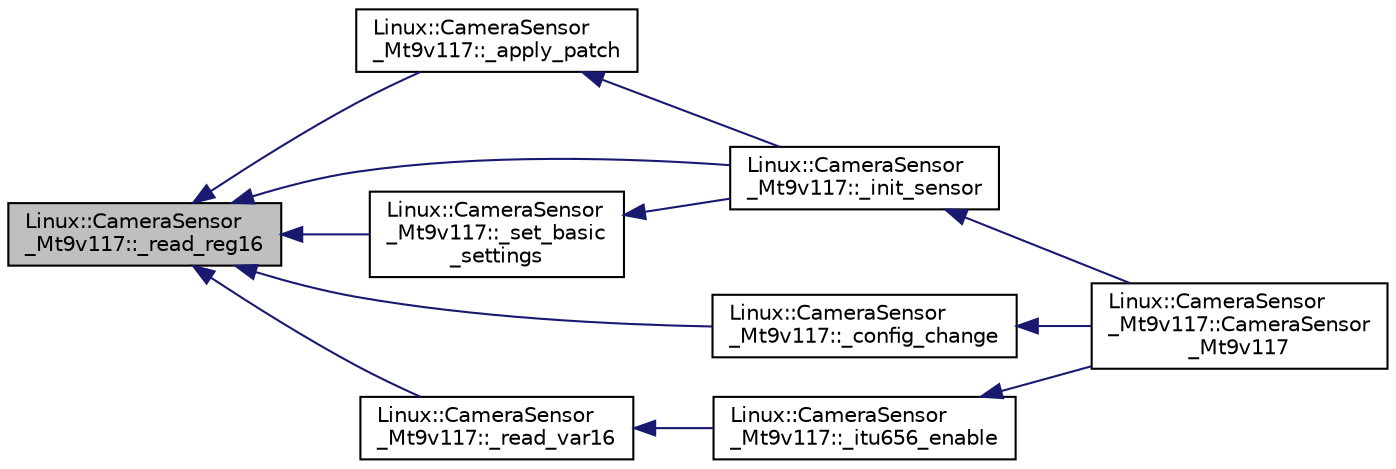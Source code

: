 digraph "Linux::CameraSensor_Mt9v117::_read_reg16"
{
 // INTERACTIVE_SVG=YES
  edge [fontname="Helvetica",fontsize="10",labelfontname="Helvetica",labelfontsize="10"];
  node [fontname="Helvetica",fontsize="10",shape=record];
  rankdir="LR";
  Node1 [label="Linux::CameraSensor\l_Mt9v117::_read_reg16",height=0.2,width=0.4,color="black", fillcolor="grey75", style="filled", fontcolor="black"];
  Node1 -> Node2 [dir="back",color="midnightblue",fontsize="10",style="solid",fontname="Helvetica"];
  Node2 [label="Linux::CameraSensor\l_Mt9v117::_apply_patch",height=0.2,width=0.4,color="black", fillcolor="white", style="filled",URL="$classLinux_1_1CameraSensor__Mt9v117.html#a666ab9d06d1edbbfa6cfbae7c4ee2f07"];
  Node2 -> Node3 [dir="back",color="midnightblue",fontsize="10",style="solid",fontname="Helvetica"];
  Node3 [label="Linux::CameraSensor\l_Mt9v117::_init_sensor",height=0.2,width=0.4,color="black", fillcolor="white", style="filled",URL="$classLinux_1_1CameraSensor__Mt9v117.html#a670cb690c11f5b6cbd61db4b40e07574"];
  Node3 -> Node4 [dir="back",color="midnightblue",fontsize="10",style="solid",fontname="Helvetica"];
  Node4 [label="Linux::CameraSensor\l_Mt9v117::CameraSensor\l_Mt9v117",height=0.2,width=0.4,color="black", fillcolor="white", style="filled",URL="$classLinux_1_1CameraSensor__Mt9v117.html#a4ca64405fd0ece45d76b844a14eb2f5f"];
  Node1 -> Node5 [dir="back",color="midnightblue",fontsize="10",style="solid",fontname="Helvetica"];
  Node5 [label="Linux::CameraSensor\l_Mt9v117::_config_change",height=0.2,width=0.4,color="black", fillcolor="white", style="filled",URL="$classLinux_1_1CameraSensor__Mt9v117.html#affe52dd43ffd4314998e1242242a82ef"];
  Node5 -> Node4 [dir="back",color="midnightblue",fontsize="10",style="solid",fontname="Helvetica"];
  Node1 -> Node3 [dir="back",color="midnightblue",fontsize="10",style="solid",fontname="Helvetica"];
  Node1 -> Node6 [dir="back",color="midnightblue",fontsize="10",style="solid",fontname="Helvetica"];
  Node6 [label="Linux::CameraSensor\l_Mt9v117::_read_var16",height=0.2,width=0.4,color="black", fillcolor="white", style="filled",URL="$classLinux_1_1CameraSensor__Mt9v117.html#a56900a92c0d73296819204d23af99669"];
  Node6 -> Node7 [dir="back",color="midnightblue",fontsize="10",style="solid",fontname="Helvetica"];
  Node7 [label="Linux::CameraSensor\l_Mt9v117::_itu656_enable",height=0.2,width=0.4,color="black", fillcolor="white", style="filled",URL="$classLinux_1_1CameraSensor__Mt9v117.html#ac621d6ac4a232d794d76a1aa53051564"];
  Node7 -> Node4 [dir="back",color="midnightblue",fontsize="10",style="solid",fontname="Helvetica"];
  Node1 -> Node8 [dir="back",color="midnightblue",fontsize="10",style="solid",fontname="Helvetica"];
  Node8 [label="Linux::CameraSensor\l_Mt9v117::_set_basic\l_settings",height=0.2,width=0.4,color="black", fillcolor="white", style="filled",URL="$classLinux_1_1CameraSensor__Mt9v117.html#a1a406fa1ce33f86f537da2621db5b450"];
  Node8 -> Node3 [dir="back",color="midnightblue",fontsize="10",style="solid",fontname="Helvetica"];
}
